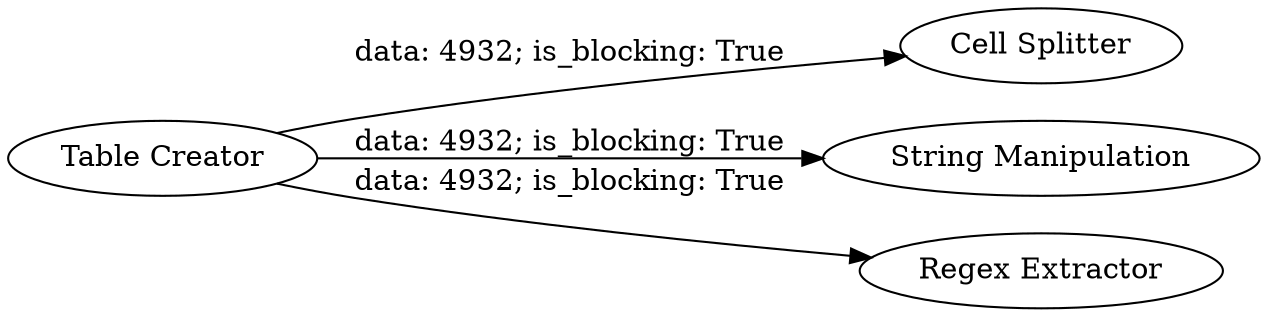 digraph {
	"-126056433679760830_2" [label="Table Creator"]
	"-126056433679760830_3" [label="Cell Splitter"]
	"-126056433679760830_4" [label="String Manipulation"]
	"-126056433679760830_1" [label="Regex Extractor"]
	"-126056433679760830_2" -> "-126056433679760830_4" [label="data: 4932; is_blocking: True"]
	"-126056433679760830_2" -> "-126056433679760830_3" [label="data: 4932; is_blocking: True"]
	"-126056433679760830_2" -> "-126056433679760830_1" [label="data: 4932; is_blocking: True"]
	rankdir=LR
}

